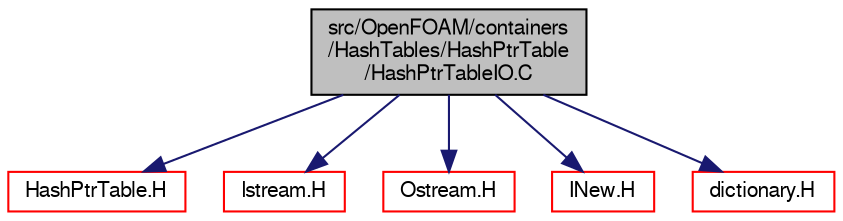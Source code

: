 digraph "src/OpenFOAM/containers/HashTables/HashPtrTable/HashPtrTableIO.C"
{
  bgcolor="transparent";
  edge [fontname="FreeSans",fontsize="10",labelfontname="FreeSans",labelfontsize="10"];
  node [fontname="FreeSans",fontsize="10",shape=record];
  Node0 [label="src/OpenFOAM/containers\l/HashTables/HashPtrTable\l/HashPtrTableIO.C",height=0.2,width=0.4,color="black", fillcolor="grey75", style="filled", fontcolor="black"];
  Node0 -> Node1 [color="midnightblue",fontsize="10",style="solid",fontname="FreeSans"];
  Node1 [label="HashPtrTable.H",height=0.2,width=0.4,color="red",URL="$a08462.html"];
  Node0 -> Node47 [color="midnightblue",fontsize="10",style="solid",fontname="FreeSans"];
  Node47 [label="Istream.H",height=0.2,width=0.4,color="red",URL="$a09092.html"];
  Node0 -> Node30 [color="midnightblue",fontsize="10",style="solid",fontname="FreeSans"];
  Node30 [label="Ostream.H",height=0.2,width=0.4,color="red",URL="$a09098.html"];
  Node0 -> Node56 [color="midnightblue",fontsize="10",style="solid",fontname="FreeSans"];
  Node56 [label="INew.H",height=0.2,width=0.4,color="red",URL="$a09074.html"];
  Node0 -> Node57 [color="midnightblue",fontsize="10",style="solid",fontname="FreeSans"];
  Node57 [label="dictionary.H",height=0.2,width=0.4,color="red",URL="$a08804.html"];
}

